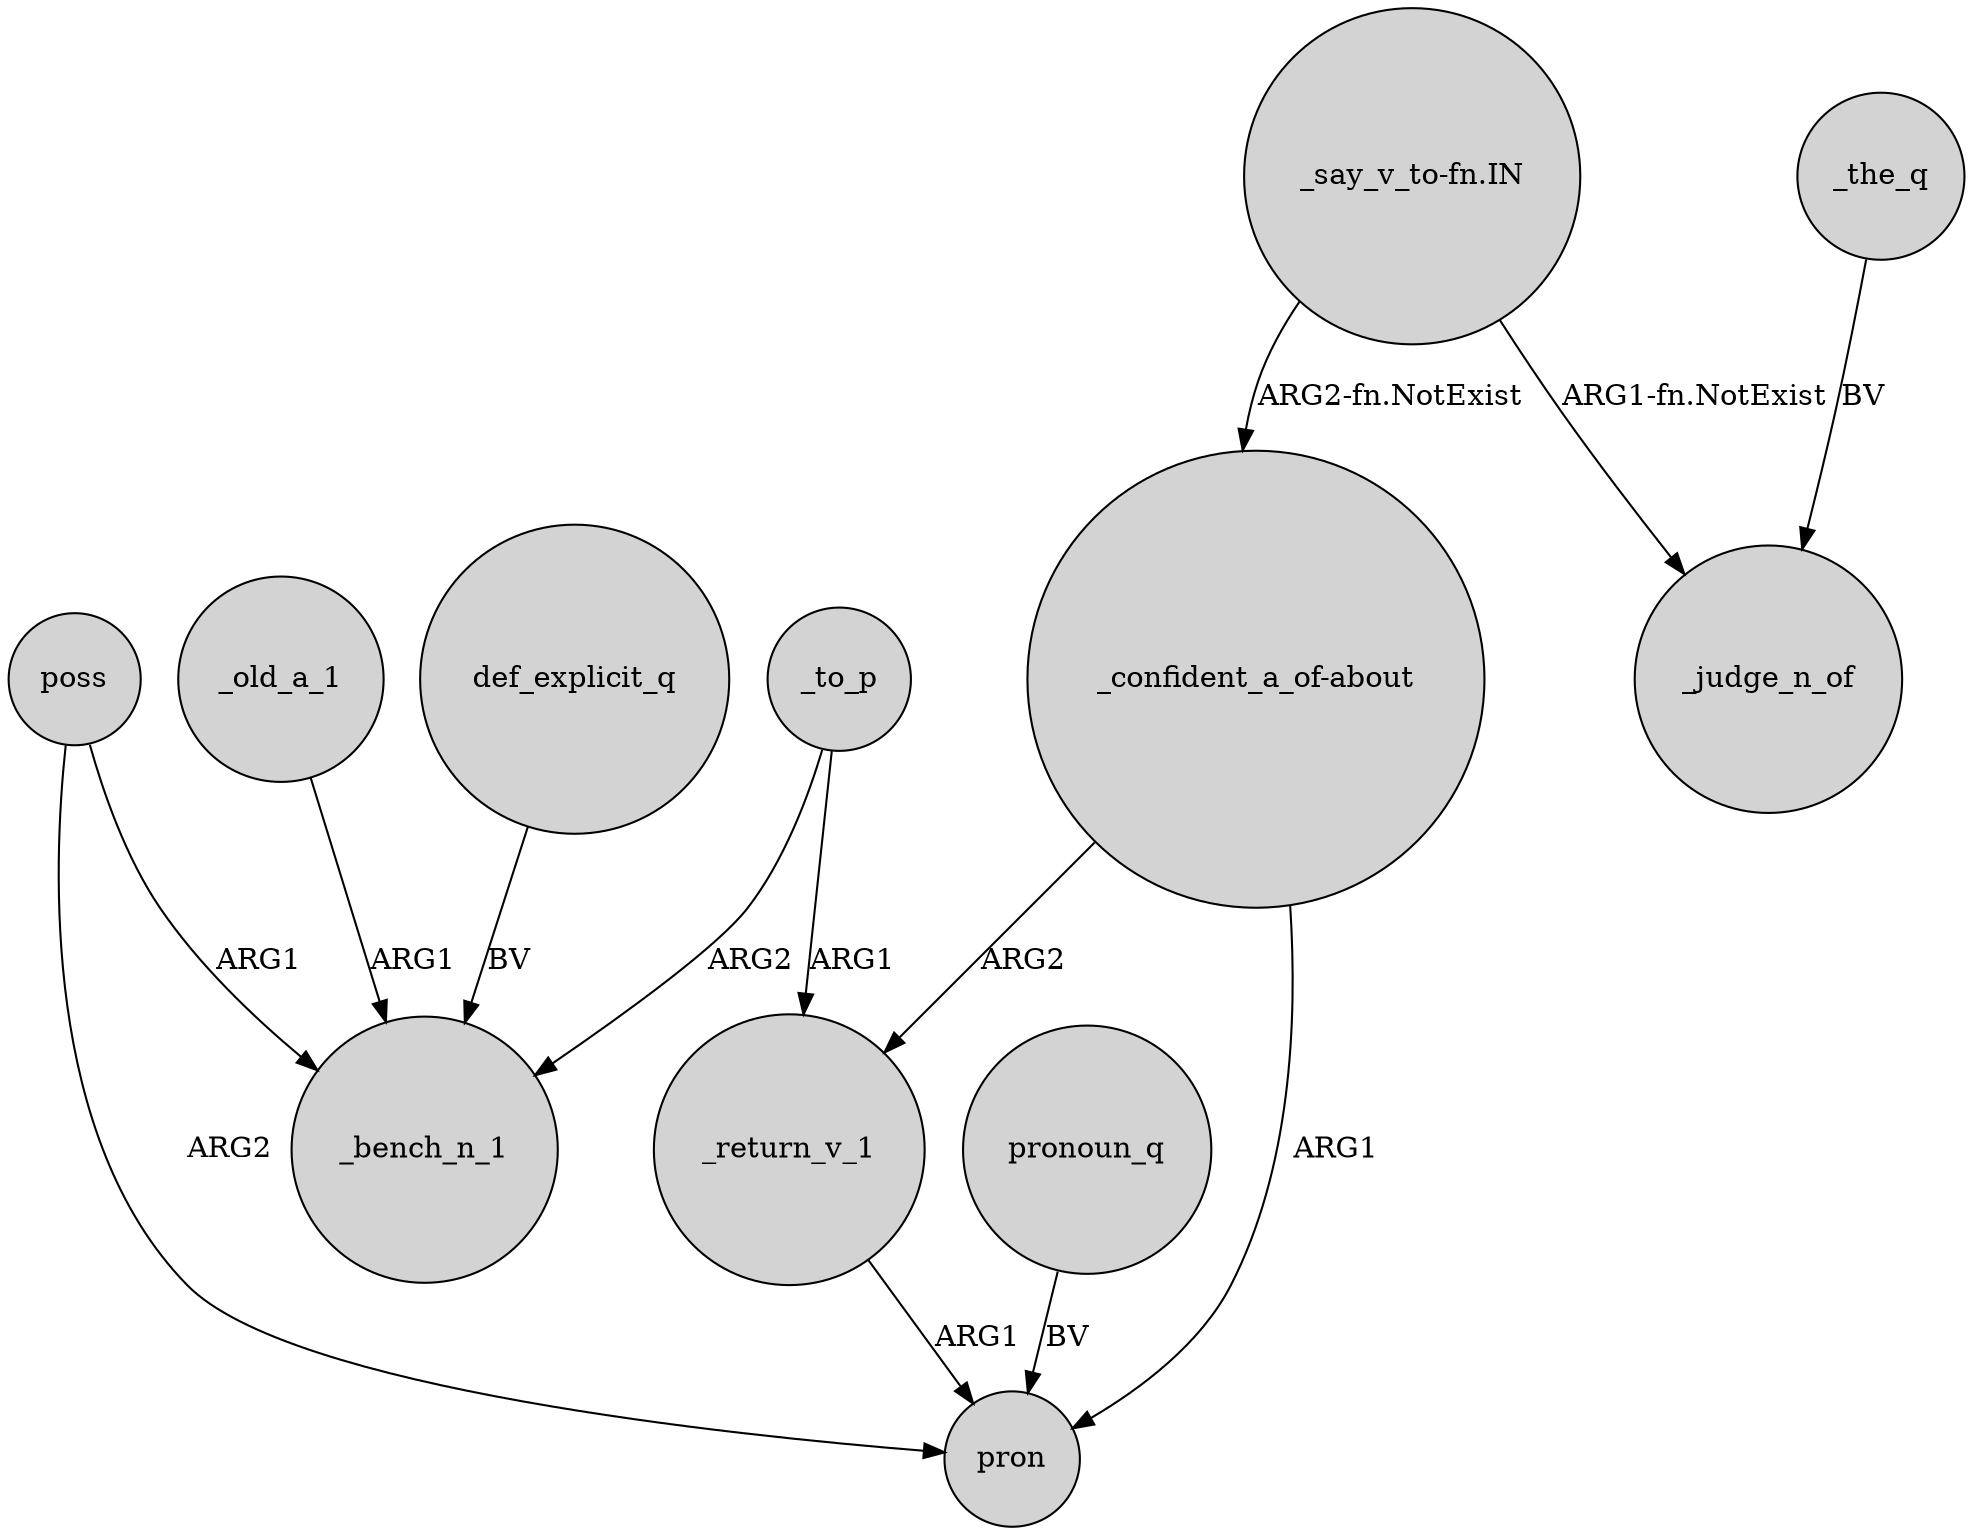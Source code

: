 digraph {
	node [shape=circle style=filled]
	"_confident_a_of-about" -> _return_v_1 [label=ARG2]
	_to_p -> _return_v_1 [label=ARG1]
	poss -> pron [label=ARG2]
	_the_q -> _judge_n_of [label=BV]
	def_explicit_q -> _bench_n_1 [label=BV]
	"_confident_a_of-about" -> pron [label=ARG1]
	"_say_v_to-fn.IN" -> "_confident_a_of-about" [label="ARG2-fn.NotExist"]
	_to_p -> _bench_n_1 [label=ARG2]
	"_say_v_to-fn.IN" -> _judge_n_of [label="ARG1-fn.NotExist"]
	poss -> _bench_n_1 [label=ARG1]
	_return_v_1 -> pron [label=ARG1]
	_old_a_1 -> _bench_n_1 [label=ARG1]
	pronoun_q -> pron [label=BV]
}
